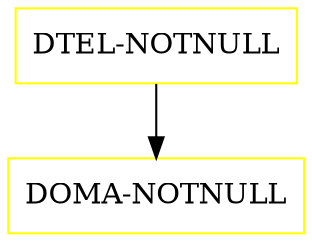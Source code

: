 digraph G {
  "DTEL-NOTNULL" [shape=box,color=yellow];
  "DOMA-NOTNULL" [shape=box,color=yellow,URL="./DOMA_NOTNULL.html"];
  "DTEL-NOTNULL" -> "DOMA-NOTNULL";
}
